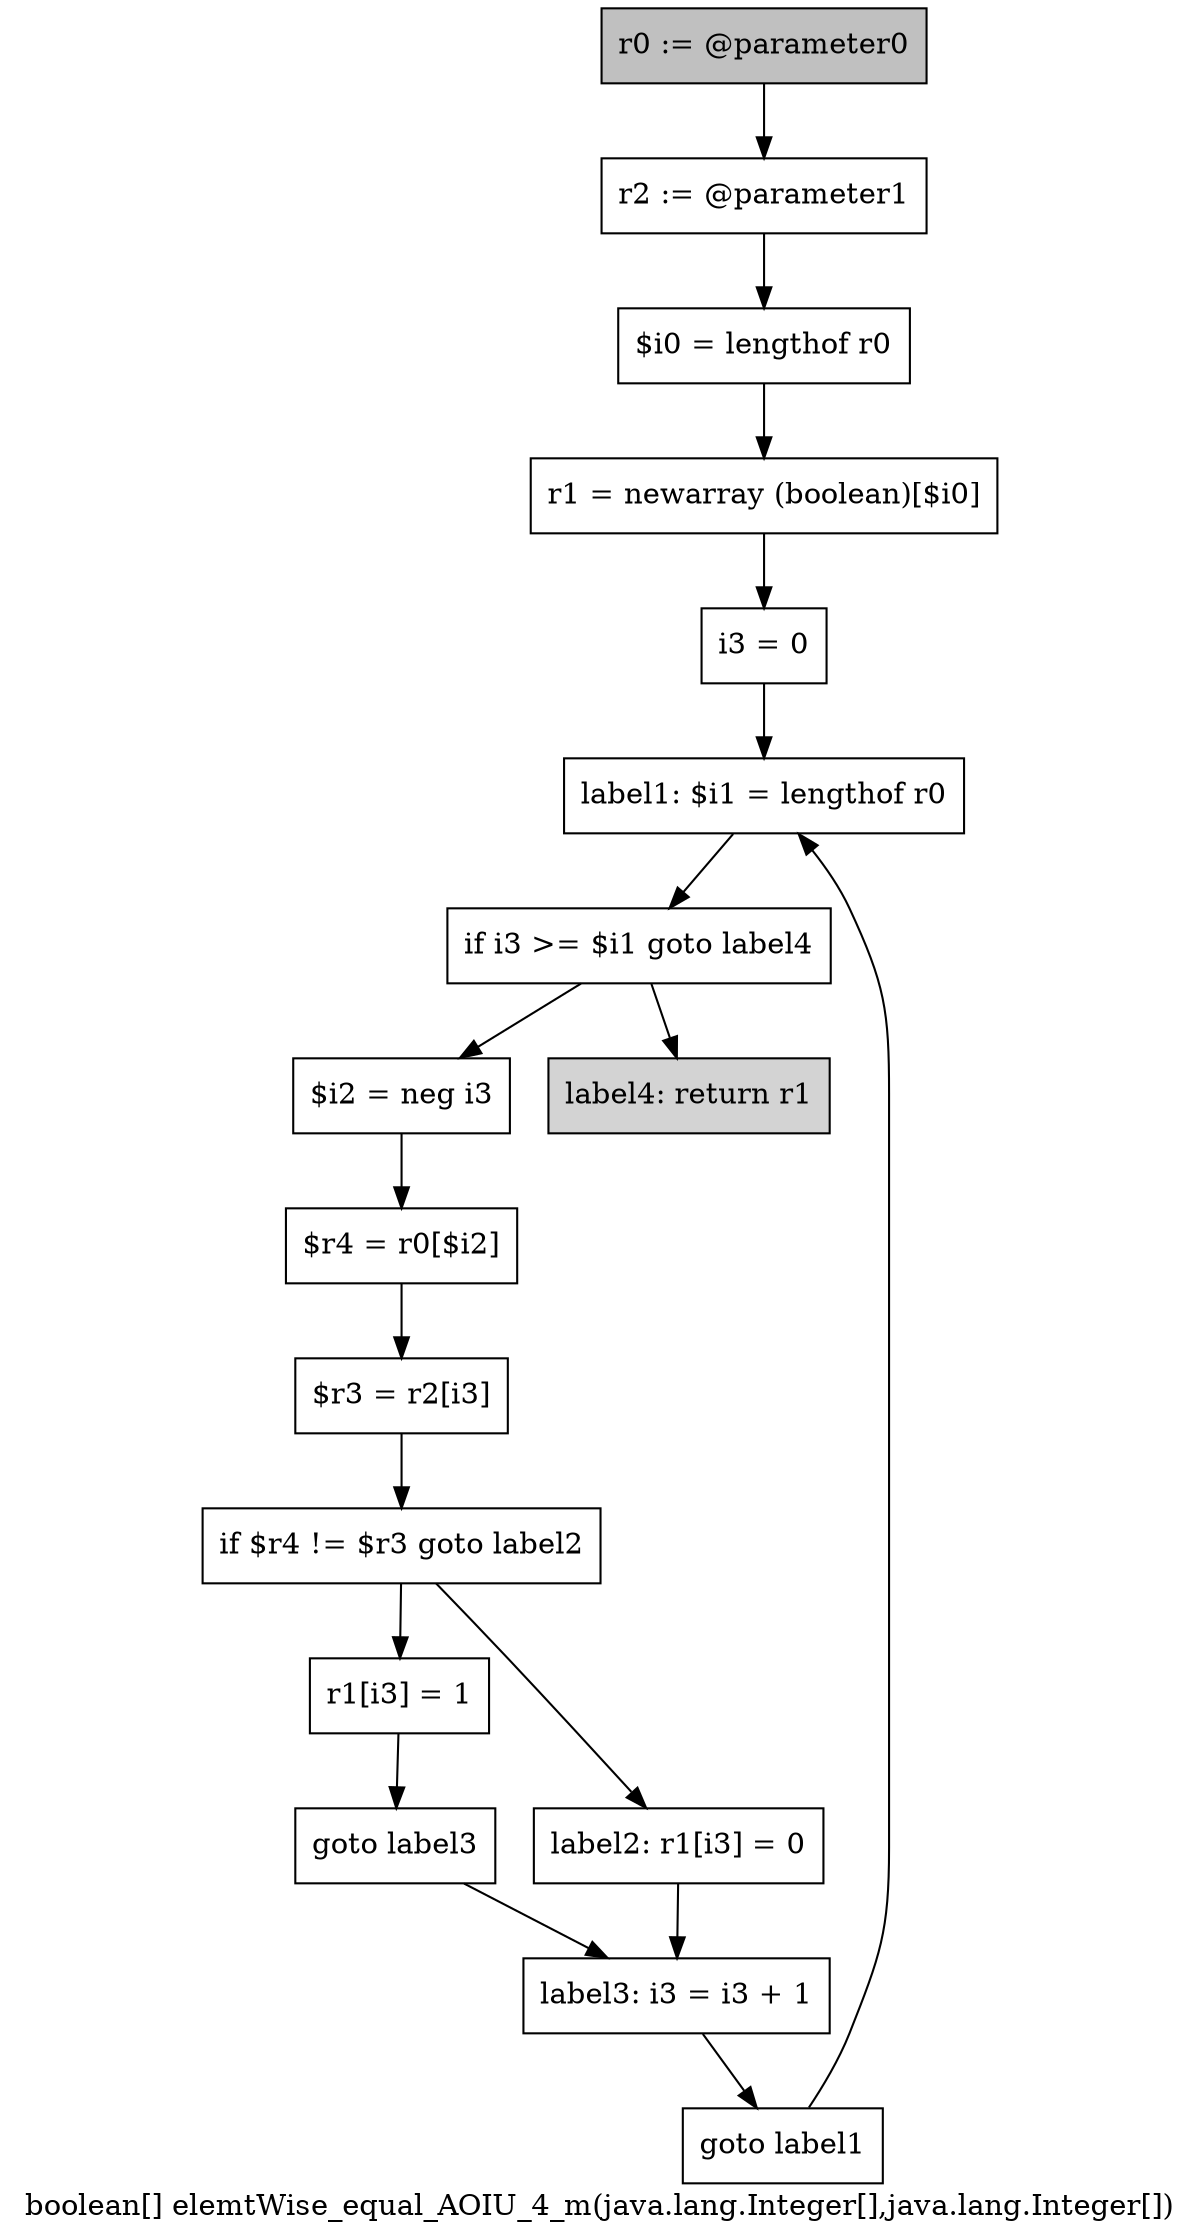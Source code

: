 digraph "boolean[] elemtWise_equal_AOIU_4_m(java.lang.Integer[],java.lang.Integer[])" {
    label="boolean[] elemtWise_equal_AOIU_4_m(java.lang.Integer[],java.lang.Integer[])";
    node [shape=box];
    "0" [style=filled,fillcolor=gray,label="r0 := @parameter0",];
    "1" [label="r2 := @parameter1",];
    "0"->"1";
    "2" [label="$i0 = lengthof r0",];
    "1"->"2";
    "3" [label="r1 = newarray (boolean)[$i0]",];
    "2"->"3";
    "4" [label="i3 = 0",];
    "3"->"4";
    "5" [label="label1: $i1 = lengthof r0",];
    "4"->"5";
    "6" [label="if i3 >= $i1 goto label4",];
    "5"->"6";
    "7" [label="$i2 = neg i3",];
    "6"->"7";
    "16" [style=filled,fillcolor=lightgray,label="label4: return r1",];
    "6"->"16";
    "8" [label="$r4 = r0[$i2]",];
    "7"->"8";
    "9" [label="$r3 = r2[i3]",];
    "8"->"9";
    "10" [label="if $r4 != $r3 goto label2",];
    "9"->"10";
    "11" [label="r1[i3] = 1",];
    "10"->"11";
    "13" [label="label2: r1[i3] = 0",];
    "10"->"13";
    "12" [label="goto label3",];
    "11"->"12";
    "14" [label="label3: i3 = i3 + 1",];
    "12"->"14";
    "13"->"14";
    "15" [label="goto label1",];
    "14"->"15";
    "15"->"5";
}
